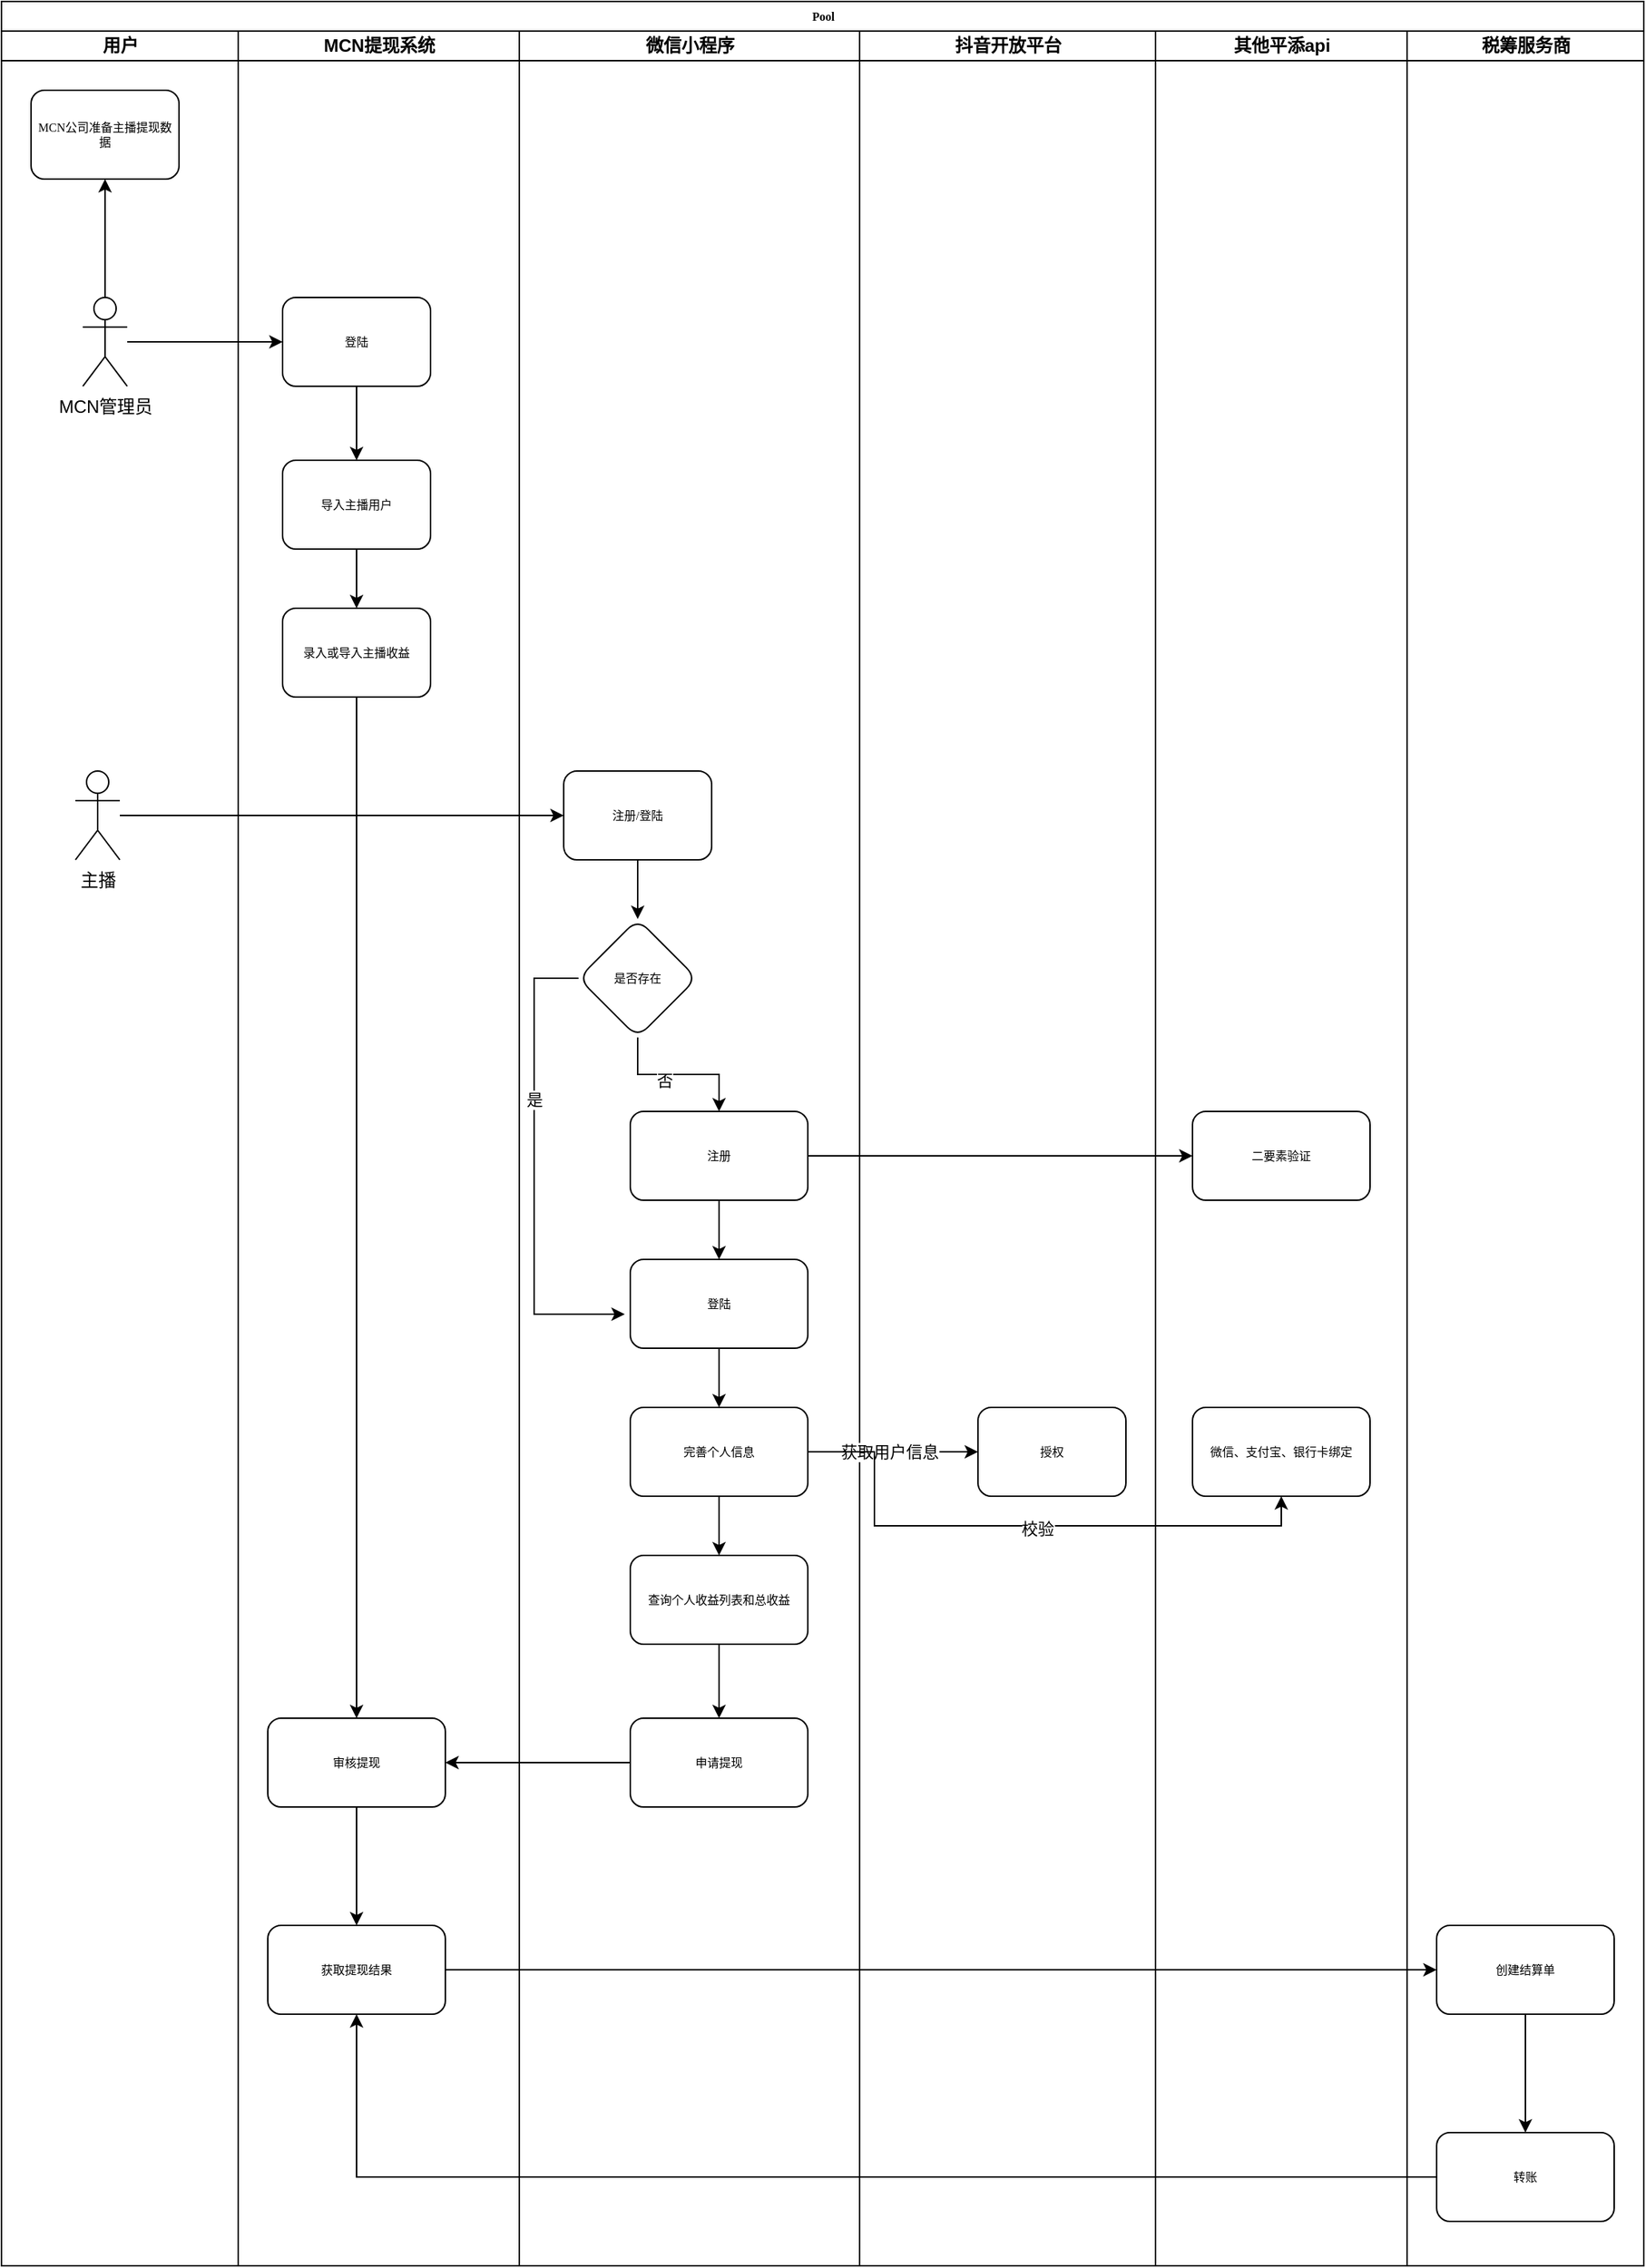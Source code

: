<mxfile version="24.7.17">
  <diagram name="Page-1" id="74e2e168-ea6b-b213-b513-2b3c1d86103e">
    <mxGraphModel dx="1221" dy="725" grid="1" gridSize="10" guides="1" tooltips="1" connect="1" arrows="1" fold="1" page="1" pageScale="1" pageWidth="1100" pageHeight="850" background="none" math="0" shadow="0">
      <root>
        <mxCell id="0" />
        <mxCell id="1" parent="0" />
        <mxCell id="77e6c97f196da883-1" value="Pool" style="swimlane;html=1;childLayout=stackLayout;startSize=20;rounded=0;shadow=0;labelBackgroundColor=none;strokeWidth=1;fontFamily=Verdana;fontSize=8;align=center;" parent="1" vertex="1">
          <mxGeometry x="50" y="80" width="1110" height="1530" as="geometry" />
        </mxCell>
        <mxCell id="77e6c97f196da883-2" value="用户" style="swimlane;html=1;startSize=20;" parent="77e6c97f196da883-1" vertex="1">
          <mxGeometry y="20" width="160" height="1510" as="geometry" />
        </mxCell>
        <mxCell id="77e6c97f196da883-8" value="MCN公司准备主播提现数据" style="rounded=1;whiteSpace=wrap;html=1;shadow=0;labelBackgroundColor=none;strokeWidth=1;fontFamily=Verdana;fontSize=8;align=center;" parent="77e6c97f196da883-2" vertex="1">
          <mxGeometry x="20" y="40" width="100" height="60" as="geometry" />
        </mxCell>
        <mxCell id="yzK9PIs7VhrDUYLbTPSg-47" value="主播" style="shape=umlActor;verticalLabelPosition=bottom;verticalAlign=top;html=1;outlineConnect=0;" vertex="1" parent="77e6c97f196da883-2">
          <mxGeometry x="50" y="500" width="30" height="60" as="geometry" />
        </mxCell>
        <mxCell id="yzK9PIs7VhrDUYLbTPSg-49" style="edgeStyle=orthogonalEdgeStyle;rounded=0;orthogonalLoop=1;jettySize=auto;html=1;entryX=0.5;entryY=1;entryDx=0;entryDy=0;" edge="1" parent="77e6c97f196da883-2" source="yzK9PIs7VhrDUYLbTPSg-48" target="77e6c97f196da883-8">
          <mxGeometry relative="1" as="geometry" />
        </mxCell>
        <mxCell id="yzK9PIs7VhrDUYLbTPSg-48" value="MCN管理员" style="shape=umlActor;verticalLabelPosition=bottom;verticalAlign=top;html=1;outlineConnect=0;" vertex="1" parent="77e6c97f196da883-2">
          <mxGeometry x="55" y="180" width="30" height="60" as="geometry" />
        </mxCell>
        <mxCell id="77e6c97f196da883-3" value="MCN提现系统" style="swimlane;html=1;startSize=20;" parent="77e6c97f196da883-1" vertex="1">
          <mxGeometry x="160" y="20" width="190" height="1510" as="geometry" />
        </mxCell>
        <mxCell id="yzK9PIs7VhrDUYLbTPSg-4" value="" style="edgeStyle=orthogonalEdgeStyle;rounded=0;orthogonalLoop=1;jettySize=auto;html=1;" edge="1" parent="77e6c97f196da883-3" source="77e6c97f196da883-11" target="yzK9PIs7VhrDUYLbTPSg-3">
          <mxGeometry relative="1" as="geometry" />
        </mxCell>
        <mxCell id="77e6c97f196da883-11" value="登陆" style="rounded=1;whiteSpace=wrap;html=1;shadow=0;labelBackgroundColor=none;strokeWidth=1;fontFamily=Verdana;fontSize=8;align=center;" parent="77e6c97f196da883-3" vertex="1">
          <mxGeometry x="30" y="180" width="100" height="60" as="geometry" />
        </mxCell>
        <mxCell id="yzK9PIs7VhrDUYLbTPSg-6" value="" style="edgeStyle=orthogonalEdgeStyle;rounded=0;orthogonalLoop=1;jettySize=auto;html=1;" edge="1" parent="77e6c97f196da883-3" source="yzK9PIs7VhrDUYLbTPSg-3" target="yzK9PIs7VhrDUYLbTPSg-5">
          <mxGeometry relative="1" as="geometry" />
        </mxCell>
        <mxCell id="yzK9PIs7VhrDUYLbTPSg-3" value="导入主播用户" style="rounded=1;whiteSpace=wrap;html=1;shadow=0;labelBackgroundColor=none;strokeWidth=1;fontFamily=Verdana;fontSize=8;align=center;" vertex="1" parent="77e6c97f196da883-3">
          <mxGeometry x="30" y="290" width="100" height="60" as="geometry" />
        </mxCell>
        <mxCell id="yzK9PIs7VhrDUYLbTPSg-28" value="" style="edgeStyle=orthogonalEdgeStyle;rounded=0;orthogonalLoop=1;jettySize=auto;html=1;" edge="1" parent="77e6c97f196da883-3" source="yzK9PIs7VhrDUYLbTPSg-5" target="yzK9PIs7VhrDUYLbTPSg-27">
          <mxGeometry relative="1" as="geometry" />
        </mxCell>
        <mxCell id="yzK9PIs7VhrDUYLbTPSg-5" value="录入或导入主播收益" style="rounded=1;whiteSpace=wrap;html=1;shadow=0;labelBackgroundColor=none;strokeWidth=1;fontFamily=Verdana;fontSize=8;align=center;" vertex="1" parent="77e6c97f196da883-3">
          <mxGeometry x="30" y="390" width="100" height="60" as="geometry" />
        </mxCell>
        <mxCell id="yzK9PIs7VhrDUYLbTPSg-31" value="" style="edgeStyle=orthogonalEdgeStyle;rounded=0;orthogonalLoop=1;jettySize=auto;html=1;" edge="1" parent="77e6c97f196da883-3" source="yzK9PIs7VhrDUYLbTPSg-27" target="yzK9PIs7VhrDUYLbTPSg-30">
          <mxGeometry relative="1" as="geometry" />
        </mxCell>
        <mxCell id="yzK9PIs7VhrDUYLbTPSg-27" value="审核提现" style="whiteSpace=wrap;html=1;fontSize=8;fontFamily=Verdana;rounded=1;shadow=0;labelBackgroundColor=none;strokeWidth=1;" vertex="1" parent="77e6c97f196da883-3">
          <mxGeometry x="20" y="1140" width="120" height="60" as="geometry" />
        </mxCell>
        <mxCell id="yzK9PIs7VhrDUYLbTPSg-30" value="获取提现结果" style="whiteSpace=wrap;html=1;fontSize=8;fontFamily=Verdana;rounded=1;shadow=0;labelBackgroundColor=none;strokeWidth=1;" vertex="1" parent="77e6c97f196da883-3">
          <mxGeometry x="20" y="1280" width="120" height="60" as="geometry" />
        </mxCell>
        <mxCell id="77e6c97f196da883-4" value="微信小程序" style="swimlane;html=1;startSize=20;" parent="77e6c97f196da883-1" vertex="1">
          <mxGeometry x="350" y="20" width="230" height="1510" as="geometry" />
        </mxCell>
        <mxCell id="yzK9PIs7VhrDUYLbTPSg-11" value="" style="edgeStyle=orthogonalEdgeStyle;rounded=0;orthogonalLoop=1;jettySize=auto;html=1;" edge="1" parent="77e6c97f196da883-4" source="yzK9PIs7VhrDUYLbTPSg-7" target="yzK9PIs7VhrDUYLbTPSg-10">
          <mxGeometry relative="1" as="geometry" />
        </mxCell>
        <mxCell id="yzK9PIs7VhrDUYLbTPSg-7" value="注册/登陆" style="rounded=1;whiteSpace=wrap;html=1;shadow=0;labelBackgroundColor=none;strokeWidth=1;fontFamily=Verdana;fontSize=8;align=center;" vertex="1" parent="77e6c97f196da883-4">
          <mxGeometry x="30" y="500" width="100" height="60" as="geometry" />
        </mxCell>
        <mxCell id="yzK9PIs7VhrDUYLbTPSg-13" value="" style="edgeStyle=orthogonalEdgeStyle;rounded=0;orthogonalLoop=1;jettySize=auto;html=1;" edge="1" parent="77e6c97f196da883-4" source="yzK9PIs7VhrDUYLbTPSg-10" target="yzK9PIs7VhrDUYLbTPSg-12">
          <mxGeometry relative="1" as="geometry" />
        </mxCell>
        <mxCell id="yzK9PIs7VhrDUYLbTPSg-14" value="否" style="edgeLabel;html=1;align=center;verticalAlign=middle;resizable=0;points=[];" vertex="1" connectable="0" parent="yzK9PIs7VhrDUYLbTPSg-13">
          <mxGeometry x="-0.178" y="-4" relative="1" as="geometry">
            <mxPoint as="offset" />
          </mxGeometry>
        </mxCell>
        <mxCell id="yzK9PIs7VhrDUYLbTPSg-10" value="是否存在" style="rhombus;whiteSpace=wrap;html=1;fontSize=8;fontFamily=Verdana;rounded=1;shadow=0;labelBackgroundColor=none;strokeWidth=1;" vertex="1" parent="77e6c97f196da883-4">
          <mxGeometry x="40" y="600" width="80" height="80" as="geometry" />
        </mxCell>
        <mxCell id="yzK9PIs7VhrDUYLbTPSg-16" value="" style="edgeStyle=orthogonalEdgeStyle;rounded=0;orthogonalLoop=1;jettySize=auto;html=1;" edge="1" parent="77e6c97f196da883-4" source="yzK9PIs7VhrDUYLbTPSg-12" target="yzK9PIs7VhrDUYLbTPSg-15">
          <mxGeometry relative="1" as="geometry" />
        </mxCell>
        <mxCell id="yzK9PIs7VhrDUYLbTPSg-12" value="注册" style="whiteSpace=wrap;html=1;fontSize=8;fontFamily=Verdana;rounded=1;shadow=0;labelBackgroundColor=none;strokeWidth=1;" vertex="1" parent="77e6c97f196da883-4">
          <mxGeometry x="75" y="730" width="120" height="60" as="geometry" />
        </mxCell>
        <mxCell id="yzK9PIs7VhrDUYLbTPSg-20" value="" style="edgeStyle=orthogonalEdgeStyle;rounded=0;orthogonalLoop=1;jettySize=auto;html=1;entryX=0.5;entryY=0;entryDx=0;entryDy=0;" edge="1" parent="77e6c97f196da883-4" source="yzK9PIs7VhrDUYLbTPSg-15" target="yzK9PIs7VhrDUYLbTPSg-21">
          <mxGeometry relative="1" as="geometry">
            <mxPoint x="135" y="960" as="targetPoint" />
          </mxGeometry>
        </mxCell>
        <mxCell id="yzK9PIs7VhrDUYLbTPSg-15" value="登陆" style="whiteSpace=wrap;html=1;fontSize=8;fontFamily=Verdana;rounded=1;shadow=0;labelBackgroundColor=none;strokeWidth=1;" vertex="1" parent="77e6c97f196da883-4">
          <mxGeometry x="75" y="830" width="120" height="60" as="geometry" />
        </mxCell>
        <mxCell id="yzK9PIs7VhrDUYLbTPSg-23" value="" style="edgeStyle=orthogonalEdgeStyle;rounded=0;orthogonalLoop=1;jettySize=auto;html=1;" edge="1" parent="77e6c97f196da883-4" source="yzK9PIs7VhrDUYLbTPSg-21" target="yzK9PIs7VhrDUYLbTPSg-22">
          <mxGeometry relative="1" as="geometry" />
        </mxCell>
        <mxCell id="yzK9PIs7VhrDUYLbTPSg-21" value="完善个人信息" style="whiteSpace=wrap;html=1;fontSize=8;fontFamily=Verdana;rounded=1;shadow=0;labelBackgroundColor=none;strokeWidth=1;" vertex="1" parent="77e6c97f196da883-4">
          <mxGeometry x="75" y="930" width="120" height="60" as="geometry" />
        </mxCell>
        <mxCell id="yzK9PIs7VhrDUYLbTPSg-25" value="" style="edgeStyle=orthogonalEdgeStyle;rounded=0;orthogonalLoop=1;jettySize=auto;html=1;" edge="1" parent="77e6c97f196da883-4" source="yzK9PIs7VhrDUYLbTPSg-22" target="yzK9PIs7VhrDUYLbTPSg-24">
          <mxGeometry relative="1" as="geometry" />
        </mxCell>
        <mxCell id="yzK9PIs7VhrDUYLbTPSg-22" value="查询个人收益列表和总收益" style="whiteSpace=wrap;html=1;fontSize=8;fontFamily=Verdana;rounded=1;shadow=0;labelBackgroundColor=none;strokeWidth=1;" vertex="1" parent="77e6c97f196da883-4">
          <mxGeometry x="75" y="1030" width="120" height="60" as="geometry" />
        </mxCell>
        <mxCell id="yzK9PIs7VhrDUYLbTPSg-24" value="申请提现" style="whiteSpace=wrap;html=1;fontSize=8;fontFamily=Verdana;rounded=1;shadow=0;labelBackgroundColor=none;strokeWidth=1;" vertex="1" parent="77e6c97f196da883-4">
          <mxGeometry x="75" y="1140" width="120" height="60" as="geometry" />
        </mxCell>
        <mxCell id="yzK9PIs7VhrDUYLbTPSg-17" style="edgeStyle=orthogonalEdgeStyle;rounded=0;orthogonalLoop=1;jettySize=auto;html=1;exitX=0;exitY=0.5;exitDx=0;exitDy=0;entryX=-0.031;entryY=0.617;entryDx=0;entryDy=0;entryPerimeter=0;" edge="1" parent="77e6c97f196da883-4" source="yzK9PIs7VhrDUYLbTPSg-10" target="yzK9PIs7VhrDUYLbTPSg-15">
          <mxGeometry relative="1" as="geometry">
            <Array as="points">
              <mxPoint x="10" y="640" />
              <mxPoint x="10" y="867" />
            </Array>
          </mxGeometry>
        </mxCell>
        <mxCell id="yzK9PIs7VhrDUYLbTPSg-18" value="是" style="edgeLabel;html=1;align=center;verticalAlign=middle;resizable=0;points=[];" vertex="1" connectable="0" parent="yzK9PIs7VhrDUYLbTPSg-17">
          <mxGeometry x="-0.215" relative="1" as="geometry">
            <mxPoint y="-13" as="offset" />
          </mxGeometry>
        </mxCell>
        <mxCell id="77e6c97f196da883-5" value="抖音开放平台" style="swimlane;html=1;startSize=20;" parent="77e6c97f196da883-1" vertex="1">
          <mxGeometry x="580" y="20" width="200" height="1510" as="geometry" />
        </mxCell>
        <mxCell id="yzK9PIs7VhrDUYLbTPSg-39" value="授权" style="rounded=1;whiteSpace=wrap;html=1;shadow=0;labelBackgroundColor=none;strokeWidth=1;fontFamily=Verdana;fontSize=8;align=center;" vertex="1" parent="77e6c97f196da883-5">
          <mxGeometry x="80" y="930" width="100" height="60" as="geometry" />
        </mxCell>
        <mxCell id="77e6c97f196da883-6" value="其他平添api" style="swimlane;html=1;startSize=20;" parent="77e6c97f196da883-1" vertex="1">
          <mxGeometry x="780" y="20" width="170" height="1510" as="geometry" />
        </mxCell>
        <mxCell id="yzK9PIs7VhrDUYLbTPSg-45" value="二要素验证" style="whiteSpace=wrap;html=1;fontSize=8;fontFamily=Verdana;rounded=1;shadow=0;labelBackgroundColor=none;strokeWidth=1;" vertex="1" parent="77e6c97f196da883-6">
          <mxGeometry x="25" y="730" width="120" height="60" as="geometry" />
        </mxCell>
        <mxCell id="yzK9PIs7VhrDUYLbTPSg-51" value="微信、支付宝、银行卡绑定" style="whiteSpace=wrap;html=1;fontSize=8;fontFamily=Verdana;rounded=1;shadow=0;labelBackgroundColor=none;strokeWidth=1;" vertex="1" parent="77e6c97f196da883-6">
          <mxGeometry x="25" y="930" width="120" height="60" as="geometry" />
        </mxCell>
        <mxCell id="yzK9PIs7VhrDUYLbTPSg-9" value="" style="edgeStyle=orthogonalEdgeStyle;rounded=0;orthogonalLoop=1;jettySize=auto;html=1;" edge="1" parent="77e6c97f196da883-1" source="yzK9PIs7VhrDUYLbTPSg-47" target="yzK9PIs7VhrDUYLbTPSg-7">
          <mxGeometry relative="1" as="geometry">
            <mxPoint x="120" y="550" as="sourcePoint" />
          </mxGeometry>
        </mxCell>
        <mxCell id="yzK9PIs7VhrDUYLbTPSg-29" style="edgeStyle=orthogonalEdgeStyle;rounded=0;orthogonalLoop=1;jettySize=auto;html=1;" edge="1" parent="77e6c97f196da883-1" source="yzK9PIs7VhrDUYLbTPSg-24" target="yzK9PIs7VhrDUYLbTPSg-27">
          <mxGeometry relative="1" as="geometry" />
        </mxCell>
        <mxCell id="yzK9PIs7VhrDUYLbTPSg-33" value="" style="edgeStyle=orthogonalEdgeStyle;rounded=0;orthogonalLoop=1;jettySize=auto;html=1;entryX=0;entryY=0.5;entryDx=0;entryDy=0;" edge="1" parent="77e6c97f196da883-1" source="yzK9PIs7VhrDUYLbTPSg-30" target="yzK9PIs7VhrDUYLbTPSg-35">
          <mxGeometry relative="1" as="geometry">
            <mxPoint x="770" y="1330" as="targetPoint" />
          </mxGeometry>
        </mxCell>
        <mxCell id="yzK9PIs7VhrDUYLbTPSg-34" value="税筹服务商" style="swimlane;html=1;startSize=20;" vertex="1" parent="77e6c97f196da883-1">
          <mxGeometry x="950" y="20" width="160" height="1510" as="geometry" />
        </mxCell>
        <mxCell id="yzK9PIs7VhrDUYLbTPSg-37" value="" style="edgeStyle=orthogonalEdgeStyle;rounded=0;orthogonalLoop=1;jettySize=auto;html=1;" edge="1" parent="yzK9PIs7VhrDUYLbTPSg-34" source="yzK9PIs7VhrDUYLbTPSg-35" target="yzK9PIs7VhrDUYLbTPSg-36">
          <mxGeometry relative="1" as="geometry" />
        </mxCell>
        <mxCell id="yzK9PIs7VhrDUYLbTPSg-35" value="创建结算单" style="whiteSpace=wrap;html=1;fontSize=8;fontFamily=Verdana;rounded=1;shadow=0;labelBackgroundColor=none;strokeWidth=1;" vertex="1" parent="yzK9PIs7VhrDUYLbTPSg-34">
          <mxGeometry x="20" y="1280" width="120" height="60" as="geometry" />
        </mxCell>
        <mxCell id="yzK9PIs7VhrDUYLbTPSg-36" value="转账" style="whiteSpace=wrap;html=1;fontSize=8;fontFamily=Verdana;rounded=1;shadow=0;labelBackgroundColor=none;strokeWidth=1;" vertex="1" parent="yzK9PIs7VhrDUYLbTPSg-34">
          <mxGeometry x="20" y="1420" width="120" height="60" as="geometry" />
        </mxCell>
        <mxCell id="yzK9PIs7VhrDUYLbTPSg-38" style="edgeStyle=orthogonalEdgeStyle;rounded=0;orthogonalLoop=1;jettySize=auto;html=1;entryX=0.5;entryY=1;entryDx=0;entryDy=0;" edge="1" parent="77e6c97f196da883-1" source="yzK9PIs7VhrDUYLbTPSg-36" target="yzK9PIs7VhrDUYLbTPSg-30">
          <mxGeometry relative="1" as="geometry" />
        </mxCell>
        <mxCell id="yzK9PIs7VhrDUYLbTPSg-41" style="edgeStyle=orthogonalEdgeStyle;rounded=0;orthogonalLoop=1;jettySize=auto;html=1;entryX=0;entryY=0.5;entryDx=0;entryDy=0;" edge="1" parent="77e6c97f196da883-1" source="yzK9PIs7VhrDUYLbTPSg-21" target="yzK9PIs7VhrDUYLbTPSg-39">
          <mxGeometry relative="1" as="geometry" />
        </mxCell>
        <mxCell id="yzK9PIs7VhrDUYLbTPSg-43" value="获取用户信息" style="edgeLabel;html=1;align=center;verticalAlign=middle;resizable=0;points=[];" vertex="1" connectable="0" parent="yzK9PIs7VhrDUYLbTPSg-41">
          <mxGeometry x="-0.303" y="-1" relative="1" as="geometry">
            <mxPoint x="15" y="-1" as="offset" />
          </mxGeometry>
        </mxCell>
        <mxCell id="yzK9PIs7VhrDUYLbTPSg-46" value="" style="edgeStyle=orthogonalEdgeStyle;rounded=0;orthogonalLoop=1;jettySize=auto;html=1;" edge="1" parent="77e6c97f196da883-1" source="yzK9PIs7VhrDUYLbTPSg-12" target="yzK9PIs7VhrDUYLbTPSg-45">
          <mxGeometry relative="1" as="geometry" />
        </mxCell>
        <mxCell id="yzK9PIs7VhrDUYLbTPSg-50" style="edgeStyle=orthogonalEdgeStyle;rounded=0;orthogonalLoop=1;jettySize=auto;html=1;entryX=0;entryY=0.5;entryDx=0;entryDy=0;" edge="1" parent="77e6c97f196da883-1" source="yzK9PIs7VhrDUYLbTPSg-48" target="77e6c97f196da883-11">
          <mxGeometry relative="1" as="geometry" />
        </mxCell>
        <mxCell id="yzK9PIs7VhrDUYLbTPSg-52" style="edgeStyle=orthogonalEdgeStyle;rounded=0;orthogonalLoop=1;jettySize=auto;html=1;entryX=0.5;entryY=1;entryDx=0;entryDy=0;" edge="1" parent="77e6c97f196da883-1" source="yzK9PIs7VhrDUYLbTPSg-21" target="yzK9PIs7VhrDUYLbTPSg-51">
          <mxGeometry relative="1" as="geometry">
            <Array as="points">
              <mxPoint x="590" y="980" />
              <mxPoint x="590" y="1030" />
              <mxPoint x="865" y="1030" />
            </Array>
          </mxGeometry>
        </mxCell>
        <mxCell id="yzK9PIs7VhrDUYLbTPSg-53" value="校验" style="edgeLabel;html=1;align=center;verticalAlign=middle;resizable=0;points=[];" vertex="1" connectable="0" parent="yzK9PIs7VhrDUYLbTPSg-52">
          <mxGeometry x="0.05" y="-2" relative="1" as="geometry">
            <mxPoint as="offset" />
          </mxGeometry>
        </mxCell>
      </root>
    </mxGraphModel>
  </diagram>
</mxfile>
